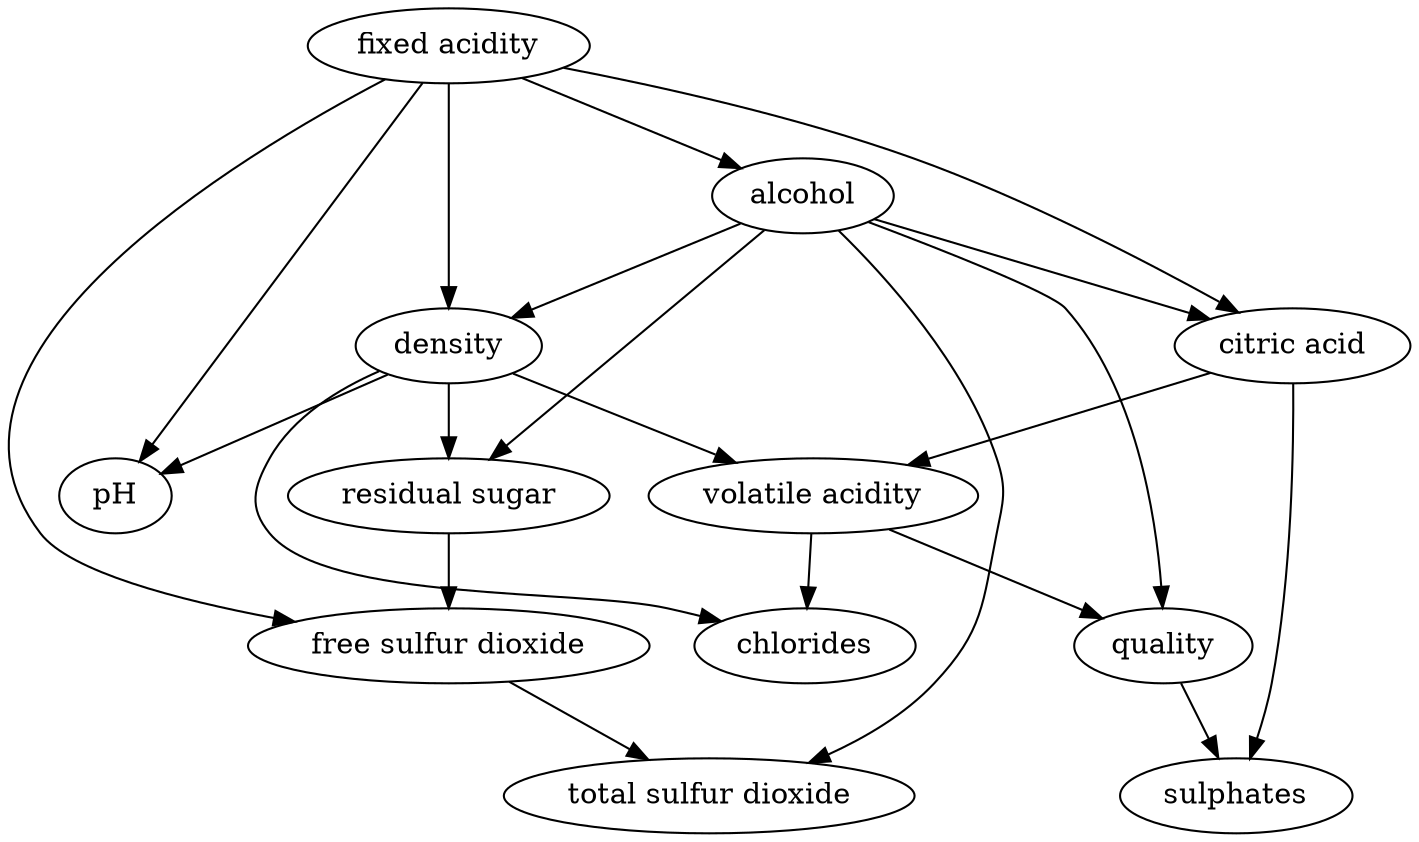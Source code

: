 digraph {
    "fixed acidity"->"pH"
    "fixed acidity"->"density"
    "fixed acidity"->"citric acid"
    "fixed acidity"->"free sulfur dioxide"
    "fixed acidity"->"alcohol"
    "alcohol"->"quality"
    "alcohol"->"residual sugar"
    "alcohol"->"total sulfur dioxide"
    "alcohol"->"density"
    "alcohol"->"citric acid"
    "citric acid"->"volatile acidity"
    "citric acid"->"sulphates"
    "density"->"residual sugar"
    "density"->"pH"
    "density"->"volatile acidity"
    "density"->"chlorides"
    "volatile acidity"->"quality"
    "volatile acidity"->"chlorides"
    "quality"->"sulphates"
    "residual sugar"->"free sulfur dioxide"
    "free sulfur dioxide"->"total sulfur dioxide"
}